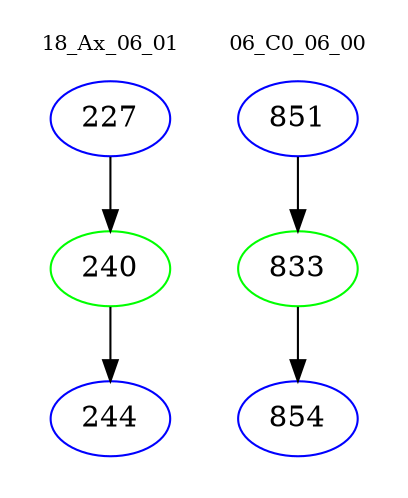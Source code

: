 digraph{
subgraph cluster_0 {
color = white
label = "18_Ax_06_01";
fontsize=10;
T0_227 [label="227", color="blue"]
T0_227 -> T0_240 [color="black"]
T0_240 [label="240", color="green"]
T0_240 -> T0_244 [color="black"]
T0_244 [label="244", color="blue"]
}
subgraph cluster_1 {
color = white
label = "06_C0_06_00";
fontsize=10;
T1_851 [label="851", color="blue"]
T1_851 -> T1_833 [color="black"]
T1_833 [label="833", color="green"]
T1_833 -> T1_854 [color="black"]
T1_854 [label="854", color="blue"]
}
}
